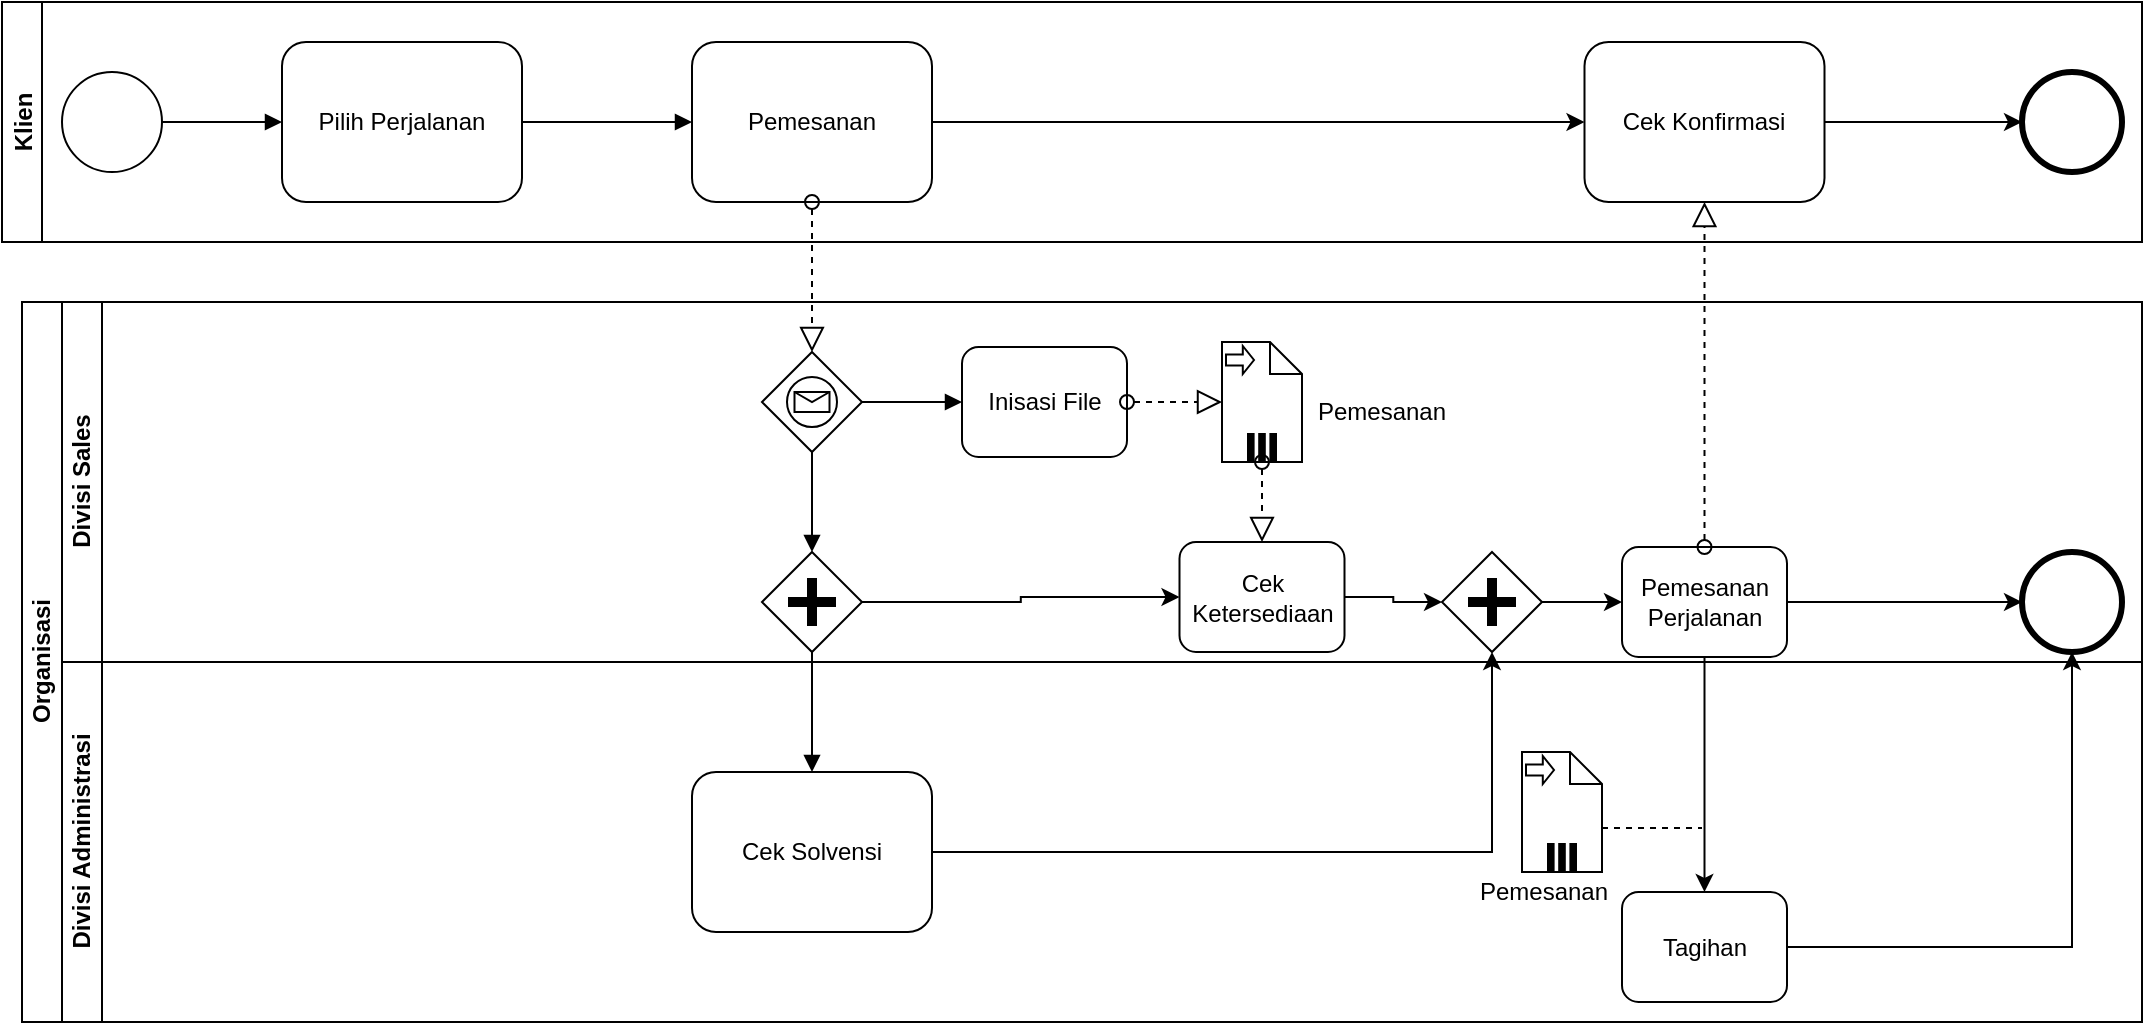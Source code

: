<mxfile version="13.7.3" type="github">
  <diagram name="Page-1" id="2a216829-ef6e-dabb-86c1-c78162f3ba2b">
    <mxGraphModel dx="1278" dy="580" grid="1" gridSize="10" guides="1" tooltips="1" connect="1" arrows="1" fold="1" page="1" pageScale="1" pageWidth="1100" pageHeight="850" background="#ffffff" math="0" shadow="0">
      <root>
        <mxCell id="0" />
        <mxCell id="1" parent="0" />
        <mxCell id="cdl7iaLPo2ihgi0OGeSs-6" value="" style="shape=mxgraph.bpmn.shape;html=1;verticalLabelPosition=bottom;labelBackgroundColor=#ffffff;verticalAlign=top;align=center;perimeter=ellipsePerimeter;outlineConnect=0;outline=standard;symbol=general;" parent="1" vertex="1">
          <mxGeometry x="50" y="70" width="50" height="50" as="geometry" />
        </mxCell>
        <mxCell id="cdl7iaLPo2ihgi0OGeSs-7" value="" style="endArrow=block;endFill=1;endSize=6;html=1;exitX=1;exitY=0.5;exitDx=0;exitDy=0;" parent="1" source="cdl7iaLPo2ihgi0OGeSs-6" target="cdl7iaLPo2ihgi0OGeSs-8" edge="1">
          <mxGeometry width="100" relative="1" as="geometry">
            <mxPoint x="380" y="300" as="sourcePoint" />
            <mxPoint x="170" y="95" as="targetPoint" />
          </mxGeometry>
        </mxCell>
        <mxCell id="cdl7iaLPo2ihgi0OGeSs-8" value="Pilih Perjalanan" style="shape=ext;rounded=1;html=1;whiteSpace=wrap;" parent="1" vertex="1">
          <mxGeometry x="160" y="55" width="120" height="80" as="geometry" />
        </mxCell>
        <mxCell id="cdl7iaLPo2ihgi0OGeSs-9" value="" style="endArrow=block;endFill=1;endSize=6;html=1;exitX=1;exitY=0.5;exitDx=0;exitDy=0;" parent="1" source="cdl7iaLPo2ihgi0OGeSs-8" target="cdl7iaLPo2ihgi0OGeSs-10" edge="1">
          <mxGeometry width="100" relative="1" as="geometry">
            <mxPoint x="380" y="300" as="sourcePoint" />
            <mxPoint x="370" y="95" as="targetPoint" />
          </mxGeometry>
        </mxCell>
        <mxCell id="pvFC6_-XwpLg9ONSk4Xd-11" style="edgeStyle=orthogonalEdgeStyle;rounded=0;orthogonalLoop=1;jettySize=auto;html=1;" edge="1" parent="1" source="cdl7iaLPo2ihgi0OGeSs-10" target="pvFC6_-XwpLg9ONSk4Xd-10">
          <mxGeometry relative="1" as="geometry" />
        </mxCell>
        <mxCell id="cdl7iaLPo2ihgi0OGeSs-10" value="Pemesanan" style="shape=ext;rounded=1;html=1;whiteSpace=wrap;" parent="1" vertex="1">
          <mxGeometry x="365" y="55" width="120" height="80" as="geometry" />
        </mxCell>
        <mxCell id="cdl7iaLPo2ihgi0OGeSs-12" value="" style="shape=mxgraph.bpmn.shape;html=1;verticalLabelPosition=bottom;labelBackgroundColor=#ffffff;verticalAlign=top;align=center;perimeter=rhombusPerimeter;background=gateway;outlineConnect=0;outline=standard;symbol=message;" parent="1" vertex="1">
          <mxGeometry x="400" y="210" width="50" height="50" as="geometry" />
        </mxCell>
        <mxCell id="cdl7iaLPo2ihgi0OGeSs-13" value="" style="startArrow=oval;startFill=0;startSize=7;endArrow=block;endFill=0;endSize=10;dashed=1;html=1;exitX=0.5;exitY=1;exitDx=0;exitDy=0;entryX=0.5;entryY=0;entryDx=0;entryDy=0;" parent="1" source="cdl7iaLPo2ihgi0OGeSs-10" target="cdl7iaLPo2ihgi0OGeSs-12" edge="1">
          <mxGeometry width="100" relative="1" as="geometry">
            <mxPoint x="380" y="300" as="sourcePoint" />
            <mxPoint x="480" y="300" as="targetPoint" />
          </mxGeometry>
        </mxCell>
        <mxCell id="cdl7iaLPo2ihgi0OGeSs-14" value="" style="endArrow=block;endFill=1;endSize=6;html=1;exitX=1;exitY=0.5;exitDx=0;exitDy=0;" parent="1" source="cdl7iaLPo2ihgi0OGeSs-12" edge="1">
          <mxGeometry width="100" relative="1" as="geometry">
            <mxPoint x="470" y="240" as="sourcePoint" />
            <mxPoint x="500" y="235" as="targetPoint" />
          </mxGeometry>
        </mxCell>
        <mxCell id="cdl7iaLPo2ihgi0OGeSs-15" value="Inisasi File" style="shape=ext;rounded=1;html=1;whiteSpace=wrap;" parent="1" vertex="1">
          <mxGeometry x="500" y="207.5" width="82.5" height="55" as="geometry" />
        </mxCell>
        <mxCell id="cdl7iaLPo2ihgi0OGeSs-17" value="" style="startArrow=oval;startFill=0;startSize=7;endArrow=block;endFill=0;endSize=10;dashed=1;html=1;exitX=1;exitY=0.5;exitDx=0;exitDy=0;" parent="1" source="cdl7iaLPo2ihgi0OGeSs-15" target="cdl7iaLPo2ihgi0OGeSs-18" edge="1">
          <mxGeometry width="100" relative="1" as="geometry">
            <mxPoint x="380" y="300" as="sourcePoint" />
            <mxPoint x="650" y="235" as="targetPoint" />
          </mxGeometry>
        </mxCell>
        <mxCell id="cdl7iaLPo2ihgi0OGeSs-18" value="" style="shape=note;whiteSpace=wrap;size=16;html=1;dropTarget=0;" parent="1" vertex="1">
          <mxGeometry x="630" y="205" width="40" height="60" as="geometry" />
        </mxCell>
        <mxCell id="cdl7iaLPo2ihgi0OGeSs-19" value="" style="html=1;shape=singleArrow;arrowWidth=0.4;arrowSize=0.4;outlineConnect=0;" parent="cdl7iaLPo2ihgi0OGeSs-18" vertex="1">
          <mxGeometry width="14" height="14" relative="1" as="geometry">
            <mxPoint x="2" y="2" as="offset" />
          </mxGeometry>
        </mxCell>
        <mxCell id="cdl7iaLPo2ihgi0OGeSs-20" value="" style="html=1;whiteSpace=wrap;shape=parallelMarker;outlineConnect=0;" parent="cdl7iaLPo2ihgi0OGeSs-18" vertex="1">
          <mxGeometry x="0.5" y="1" width="14" height="14" relative="1" as="geometry">
            <mxPoint x="-7" y="-14" as="offset" />
          </mxGeometry>
        </mxCell>
        <mxCell id="pvFC6_-XwpLg9ONSk4Xd-5" style="edgeStyle=orthogonalEdgeStyle;rounded=0;orthogonalLoop=1;jettySize=auto;html=1;" edge="1" parent="1" source="cdl7iaLPo2ihgi0OGeSs-21" target="cdl7iaLPo2ihgi0OGeSs-24">
          <mxGeometry relative="1" as="geometry" />
        </mxCell>
        <mxCell id="cdl7iaLPo2ihgi0OGeSs-21" value="" style="shape=mxgraph.bpmn.shape;html=1;verticalLabelPosition=bottom;labelBackgroundColor=#ffffff;verticalAlign=top;align=center;perimeter=rhombusPerimeter;background=gateway;outlineConnect=0;outline=none;symbol=parallelGw;" parent="1" vertex="1">
          <mxGeometry x="400" y="310" width="50" height="50" as="geometry" />
        </mxCell>
        <mxCell id="cdl7iaLPo2ihgi0OGeSs-22" value="" style="endArrow=block;endFill=1;endSize=6;html=1;exitX=0.5;exitY=1;exitDx=0;exitDy=0;entryX=0.5;entryY=0;entryDx=0;entryDy=0;" parent="1" source="cdl7iaLPo2ihgi0OGeSs-12" target="cdl7iaLPo2ihgi0OGeSs-21" edge="1">
          <mxGeometry width="100" relative="1" as="geometry">
            <mxPoint x="380" y="300" as="sourcePoint" />
            <mxPoint x="480" y="300" as="targetPoint" />
          </mxGeometry>
        </mxCell>
        <mxCell id="cdl7iaLPo2ihgi0OGeSs-25" value="" style="startArrow=oval;startFill=0;startSize=7;endArrow=block;endFill=0;endSize=10;dashed=1;html=1;exitX=0.5;exitY=1;exitDx=0;exitDy=0;entryX=0.5;entryY=0;entryDx=0;entryDy=0;exitPerimeter=0;" parent="1" source="cdl7iaLPo2ihgi0OGeSs-18" target="cdl7iaLPo2ihgi0OGeSs-24" edge="1">
          <mxGeometry width="100" relative="1" as="geometry">
            <mxPoint x="380" y="400" as="sourcePoint" />
            <mxPoint x="480" y="400" as="targetPoint" />
          </mxGeometry>
        </mxCell>
        <mxCell id="cdl7iaLPo2ihgi0OGeSs-28" value="" style="endArrow=block;endFill=1;endSize=6;html=1;exitX=0.5;exitY=1;exitDx=0;exitDy=0;entryX=0.5;entryY=0;entryDx=0;entryDy=0;" parent="1" source="cdl7iaLPo2ihgi0OGeSs-21" target="cdl7iaLPo2ihgi0OGeSs-27" edge="1">
          <mxGeometry width="100" relative="1" as="geometry">
            <mxPoint x="380" y="490" as="sourcePoint" />
            <mxPoint x="480" y="490" as="targetPoint" />
          </mxGeometry>
        </mxCell>
        <mxCell id="cdl7iaLPo2ihgi0OGeSs-33" value="Organisasi" style="swimlane;html=1;childLayout=stackLayout;resizeParent=1;resizeParentMax=0;horizontal=0;startSize=20;horizontalStack=0;" parent="1" vertex="1">
          <mxGeometry x="30" y="185" width="1060" height="360" as="geometry" />
        </mxCell>
        <mxCell id="cdl7iaLPo2ihgi0OGeSs-34" value="Divisi Sales" style="swimlane;html=1;startSize=20;horizontal=0;" parent="cdl7iaLPo2ihgi0OGeSs-33" vertex="1">
          <mxGeometry x="20" width="1040" height="180" as="geometry" />
        </mxCell>
        <mxCell id="pvFC6_-XwpLg9ONSk4Xd-18" value="Pemesanan" style="text;html=1;strokeColor=none;fillColor=none;align=center;verticalAlign=middle;whiteSpace=wrap;rounded=0;" vertex="1" parent="cdl7iaLPo2ihgi0OGeSs-34">
          <mxGeometry x="640" y="45" width="40" height="20" as="geometry" />
        </mxCell>
        <mxCell id="cdl7iaLPo2ihgi0OGeSs-24" value="Cek Ketersediaan" style="shape=ext;rounded=1;html=1;whiteSpace=wrap;" parent="cdl7iaLPo2ihgi0OGeSs-34" vertex="1">
          <mxGeometry x="558.75" y="120" width="82.5" height="55" as="geometry" />
        </mxCell>
        <mxCell id="cdl7iaLPo2ihgi0OGeSs-35" value="Divisi Administrasi" style="swimlane;html=1;startSize=20;horizontal=0;" parent="cdl7iaLPo2ihgi0OGeSs-33" vertex="1">
          <mxGeometry x="20" y="180" width="1040" height="180" as="geometry" />
        </mxCell>
        <mxCell id="cdl7iaLPo2ihgi0OGeSs-27" value="Cek Solvensi" style="shape=ext;rounded=1;html=1;whiteSpace=wrap;" parent="cdl7iaLPo2ihgi0OGeSs-35" vertex="1">
          <mxGeometry x="315" y="55" width="120" height="80" as="geometry" />
        </mxCell>
        <mxCell id="pvFC6_-XwpLg9ONSk4Xd-1" value="Klien" style="swimlane;startSize=20;horizontal=0;" vertex="1" parent="1">
          <mxGeometry x="20" y="35" width="1070" height="120" as="geometry" />
        </mxCell>
        <mxCell id="pvFC6_-XwpLg9ONSk4Xd-8" style="edgeStyle=orthogonalEdgeStyle;rounded=0;orthogonalLoop=1;jettySize=auto;html=1;entryX=0;entryY=0.5;entryDx=0;entryDy=0;" edge="1" parent="1" source="pvFC6_-XwpLg9ONSk4Xd-2" target="pvFC6_-XwpLg9ONSk4Xd-7">
          <mxGeometry relative="1" as="geometry" />
        </mxCell>
        <mxCell id="pvFC6_-XwpLg9ONSk4Xd-2" value="" style="shape=mxgraph.bpmn.shape;html=1;verticalLabelPosition=bottom;labelBackgroundColor=#ffffff;verticalAlign=top;align=center;perimeter=rhombusPerimeter;background=gateway;outlineConnect=0;outline=none;symbol=parallelGw;" vertex="1" parent="1">
          <mxGeometry x="740" y="310" width="50" height="50" as="geometry" />
        </mxCell>
        <mxCell id="pvFC6_-XwpLg9ONSk4Xd-4" style="edgeStyle=orthogonalEdgeStyle;rounded=0;orthogonalLoop=1;jettySize=auto;html=1;entryX=0;entryY=0.5;entryDx=0;entryDy=0;" edge="1" parent="1" source="cdl7iaLPo2ihgi0OGeSs-24" target="pvFC6_-XwpLg9ONSk4Xd-2">
          <mxGeometry relative="1" as="geometry" />
        </mxCell>
        <mxCell id="pvFC6_-XwpLg9ONSk4Xd-6" style="edgeStyle=orthogonalEdgeStyle;rounded=0;orthogonalLoop=1;jettySize=auto;html=1;entryX=0.5;entryY=1;entryDx=0;entryDy=0;" edge="1" parent="1" source="cdl7iaLPo2ihgi0OGeSs-27" target="pvFC6_-XwpLg9ONSk4Xd-2">
          <mxGeometry relative="1" as="geometry" />
        </mxCell>
        <mxCell id="pvFC6_-XwpLg9ONSk4Xd-21" style="edgeStyle=orthogonalEdgeStyle;rounded=0;orthogonalLoop=1;jettySize=auto;html=1;entryX=0.5;entryY=0;entryDx=0;entryDy=0;" edge="1" parent="1" source="pvFC6_-XwpLg9ONSk4Xd-7" target="pvFC6_-XwpLg9ONSk4Xd-17">
          <mxGeometry relative="1" as="geometry" />
        </mxCell>
        <mxCell id="pvFC6_-XwpLg9ONSk4Xd-25" style="edgeStyle=orthogonalEdgeStyle;rounded=0;orthogonalLoop=1;jettySize=auto;html=1;entryX=0;entryY=0.5;entryDx=0;entryDy=0;" edge="1" parent="1" source="pvFC6_-XwpLg9ONSk4Xd-7" target="pvFC6_-XwpLg9ONSk4Xd-23">
          <mxGeometry relative="1" as="geometry" />
        </mxCell>
        <mxCell id="pvFC6_-XwpLg9ONSk4Xd-7" value="Pemesanan Perjalanan" style="shape=ext;rounded=1;html=1;whiteSpace=wrap;" vertex="1" parent="1">
          <mxGeometry x="830" y="307.5" width="82.5" height="55" as="geometry" />
        </mxCell>
        <mxCell id="pvFC6_-XwpLg9ONSk4Xd-9" value="" style="startArrow=oval;startFill=0;startSize=7;endArrow=block;endFill=0;endSize=10;dashed=1;html=1;exitX=0.5;exitY=0;exitDx=0;exitDy=0;" edge="1" parent="1" source="pvFC6_-XwpLg9ONSk4Xd-7" target="pvFC6_-XwpLg9ONSk4Xd-10">
          <mxGeometry width="100" relative="1" as="geometry">
            <mxPoint x="690" y="260" as="sourcePoint" />
            <mxPoint x="790" y="260" as="targetPoint" />
          </mxGeometry>
        </mxCell>
        <mxCell id="pvFC6_-XwpLg9ONSk4Xd-13" style="edgeStyle=orthogonalEdgeStyle;rounded=0;orthogonalLoop=1;jettySize=auto;html=1;entryX=0;entryY=0.5;entryDx=0;entryDy=0;" edge="1" parent="1" source="pvFC6_-XwpLg9ONSk4Xd-10" target="pvFC6_-XwpLg9ONSk4Xd-12">
          <mxGeometry relative="1" as="geometry" />
        </mxCell>
        <mxCell id="pvFC6_-XwpLg9ONSk4Xd-10" value="Cek Konfirmasi" style="shape=ext;rounded=1;html=1;whiteSpace=wrap;" vertex="1" parent="1">
          <mxGeometry x="811.25" y="55" width="120" height="80" as="geometry" />
        </mxCell>
        <mxCell id="pvFC6_-XwpLg9ONSk4Xd-12" value="" style="shape=mxgraph.bpmn.shape;html=1;verticalLabelPosition=bottom;labelBackgroundColor=#ffffff;verticalAlign=top;align=center;perimeter=ellipsePerimeter;outlineConnect=0;outline=end;symbol=general;" vertex="1" parent="1">
          <mxGeometry x="1030" y="70" width="50" height="50" as="geometry" />
        </mxCell>
        <mxCell id="pvFC6_-XwpLg9ONSk4Xd-14" value="" style="shape=note;whiteSpace=wrap;size=16;html=1;dropTarget=0;" vertex="1" parent="1">
          <mxGeometry x="780" y="410" width="40" height="60" as="geometry" />
        </mxCell>
        <mxCell id="pvFC6_-XwpLg9ONSk4Xd-15" value="" style="html=1;shape=singleArrow;arrowWidth=0.4;arrowSize=0.4;outlineConnect=0;" vertex="1" parent="pvFC6_-XwpLg9ONSk4Xd-14">
          <mxGeometry width="14" height="14" relative="1" as="geometry">
            <mxPoint x="2" y="2" as="offset" />
          </mxGeometry>
        </mxCell>
        <mxCell id="pvFC6_-XwpLg9ONSk4Xd-16" value="" style="html=1;whiteSpace=wrap;shape=parallelMarker;outlineConnect=0;" vertex="1" parent="pvFC6_-XwpLg9ONSk4Xd-14">
          <mxGeometry x="0.5" y="1" width="14" height="14" relative="1" as="geometry">
            <mxPoint x="-7" y="-14" as="offset" />
          </mxGeometry>
        </mxCell>
        <mxCell id="pvFC6_-XwpLg9ONSk4Xd-24" style="edgeStyle=orthogonalEdgeStyle;rounded=0;orthogonalLoop=1;jettySize=auto;html=1;entryX=0.5;entryY=1;entryDx=0;entryDy=0;" edge="1" parent="1" source="pvFC6_-XwpLg9ONSk4Xd-17" target="pvFC6_-XwpLg9ONSk4Xd-23">
          <mxGeometry relative="1" as="geometry" />
        </mxCell>
        <mxCell id="pvFC6_-XwpLg9ONSk4Xd-17" value="Tagihan" style="shape=ext;rounded=1;html=1;whiteSpace=wrap;" vertex="1" parent="1">
          <mxGeometry x="830" y="480" width="82.5" height="55" as="geometry" />
        </mxCell>
        <mxCell id="pvFC6_-XwpLg9ONSk4Xd-20" value="Pemesanan" style="text;html=1;strokeColor=none;fillColor=none;align=center;verticalAlign=middle;whiteSpace=wrap;rounded=0;" vertex="1" parent="1">
          <mxGeometry x="771.25" y="470" width="40" height="20" as="geometry" />
        </mxCell>
        <mxCell id="pvFC6_-XwpLg9ONSk4Xd-22" value="" style="endArrow=none;dashed=1;html=1;exitX=0;exitY=0;exitDx=40;exitDy=38;exitPerimeter=0;" edge="1" parent="1" source="pvFC6_-XwpLg9ONSk4Xd-14">
          <mxGeometry width="50" height="50" relative="1" as="geometry">
            <mxPoint x="690" y="460" as="sourcePoint" />
            <mxPoint x="870" y="448" as="targetPoint" />
          </mxGeometry>
        </mxCell>
        <mxCell id="pvFC6_-XwpLg9ONSk4Xd-23" value="" style="shape=mxgraph.bpmn.shape;html=1;verticalLabelPosition=bottom;labelBackgroundColor=#ffffff;verticalAlign=top;align=center;perimeter=ellipsePerimeter;outlineConnect=0;outline=end;symbol=general;" vertex="1" parent="1">
          <mxGeometry x="1030" y="310" width="50" height="50" as="geometry" />
        </mxCell>
      </root>
    </mxGraphModel>
  </diagram>
</mxfile>
